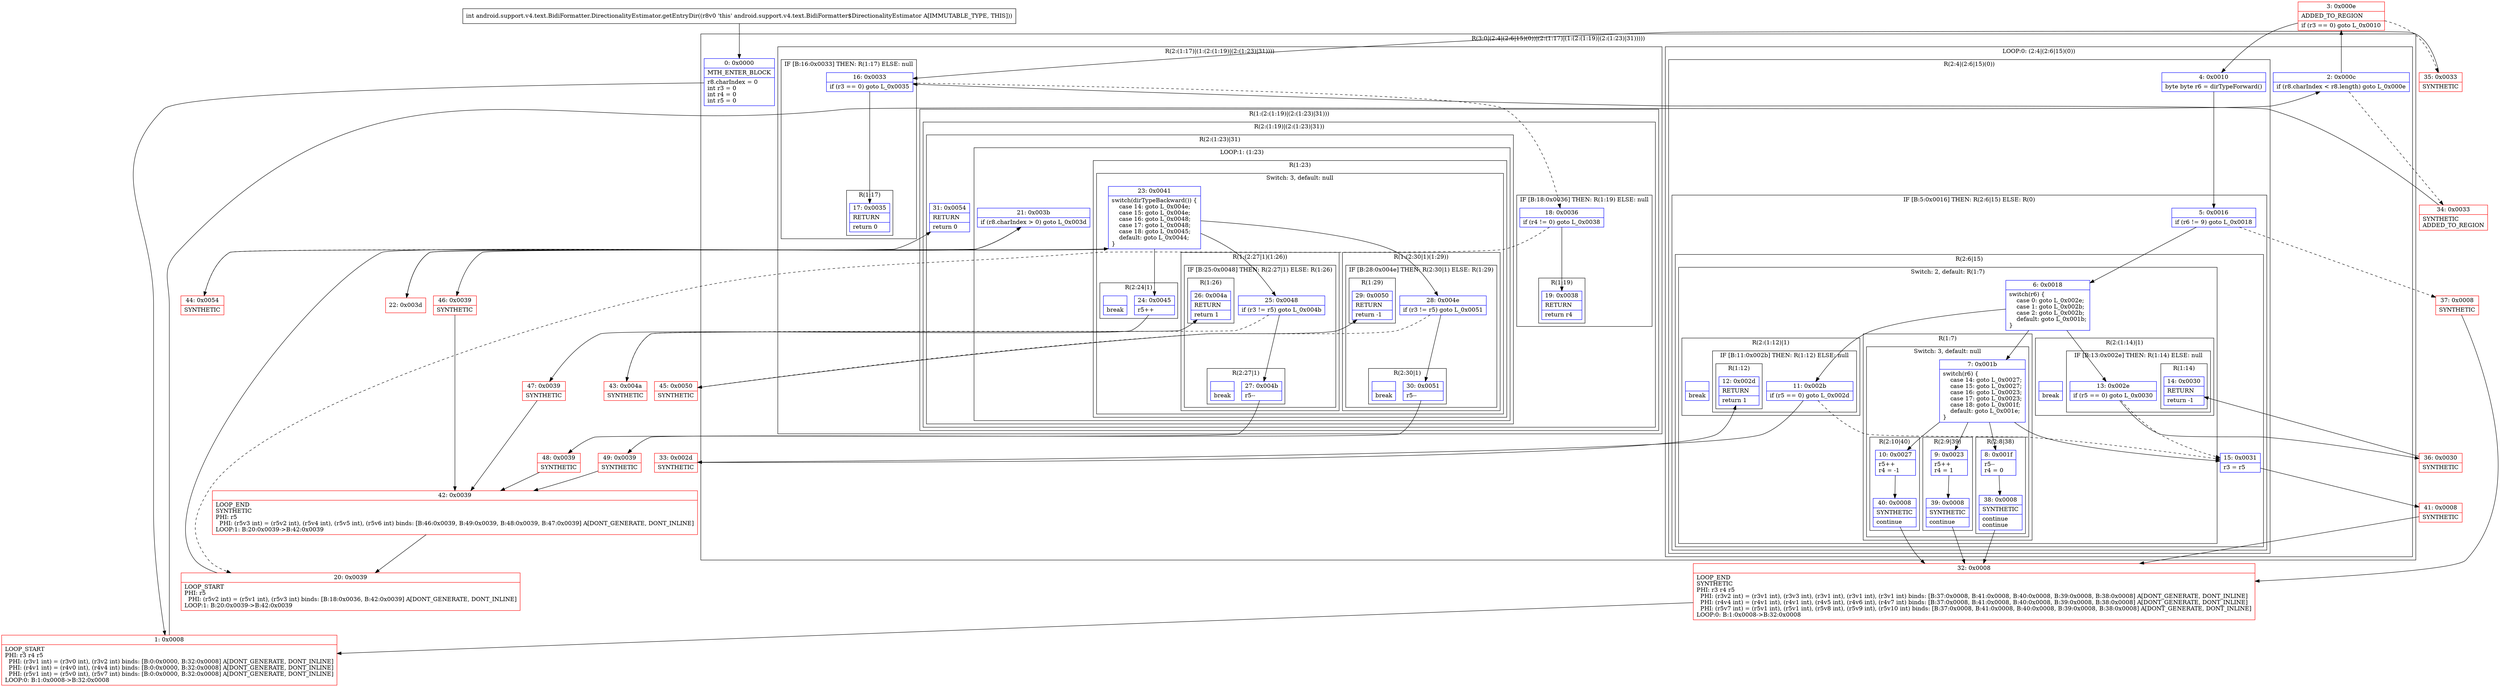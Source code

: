 digraph "CFG forandroid.support.v4.text.BidiFormatter.DirectionalityEstimator.getEntryDir()I" {
subgraph cluster_Region_907698710 {
label = "R(3:0|(2:4|(2:6|15)(0))|(2:(1:17)|(1:(2:(1:19)|(2:(1:23)|31)))))";
node [shape=record,color=blue];
Node_0 [shape=record,label="{0\:\ 0x0000|MTH_ENTER_BLOCK\l|r8.charIndex = 0\lint r3 = 0\lint r4 = 0\lint r5 = 0\l}"];
subgraph cluster_LoopRegion_605834283 {
label = "LOOP:0: (2:4|(2:6|15)(0))";
node [shape=record,color=blue];
Node_2 [shape=record,label="{2\:\ 0x000c|if (r8.charIndex \< r8.length) goto L_0x000e\l}"];
subgraph cluster_Region_1328644959 {
label = "R(2:4|(2:6|15)(0))";
node [shape=record,color=blue];
Node_4 [shape=record,label="{4\:\ 0x0010|byte byte r6 = dirTypeForward()\l}"];
subgraph cluster_IfRegion_974289859 {
label = "IF [B:5:0x0016] THEN: R(2:6|15) ELSE: R(0)";
node [shape=record,color=blue];
Node_5 [shape=record,label="{5\:\ 0x0016|if (r6 != 9) goto L_0x0018\l}"];
subgraph cluster_Region_1910213418 {
label = "R(2:6|15)";
node [shape=record,color=blue];
subgraph cluster_SwitchRegion_735092704 {
label = "Switch: 2, default: R(1:7)";
node [shape=record,color=blue];
Node_6 [shape=record,label="{6\:\ 0x0018|switch(r6) \{\l    case 0: goto L_0x002e;\l    case 1: goto L_0x002b;\l    case 2: goto L_0x002b;\l    default: goto L_0x001b;\l\}\l}"];
subgraph cluster_Region_1625749987 {
label = "R(2:(1:14)|1)";
node [shape=record,color=blue];
subgraph cluster_IfRegion_412166209 {
label = "IF [B:13:0x002e] THEN: R(1:14) ELSE: null";
node [shape=record,color=blue];
Node_13 [shape=record,label="{13\:\ 0x002e|if (r5 == 0) goto L_0x0030\l}"];
subgraph cluster_Region_1683624433 {
label = "R(1:14)";
node [shape=record,color=blue];
Node_14 [shape=record,label="{14\:\ 0x0030|RETURN\l|return \-1\l}"];
}
}
Node_InsnContainer_136832115 [shape=record,label="{|break\l}"];
}
subgraph cluster_Region_1318886472 {
label = "R(2:(1:12)|1)";
node [shape=record,color=blue];
subgraph cluster_IfRegion_1057198363 {
label = "IF [B:11:0x002b] THEN: R(1:12) ELSE: null";
node [shape=record,color=blue];
Node_11 [shape=record,label="{11\:\ 0x002b|if (r5 == 0) goto L_0x002d\l}"];
subgraph cluster_Region_434265497 {
label = "R(1:12)";
node [shape=record,color=blue];
Node_12 [shape=record,label="{12\:\ 0x002d|RETURN\l|return 1\l}"];
}
}
Node_InsnContainer_755176141 [shape=record,label="{|break\l}"];
}
subgraph cluster_Region_447770466 {
label = "R(1:7)";
node [shape=record,color=blue];
subgraph cluster_SwitchRegion_150489288 {
label = "Switch: 3, default: null";
node [shape=record,color=blue];
Node_7 [shape=record,label="{7\:\ 0x001b|switch(r6) \{\l    case 14: goto L_0x0027;\l    case 15: goto L_0x0027;\l    case 16: goto L_0x0023;\l    case 17: goto L_0x0023;\l    case 18: goto L_0x001f;\l    default: goto L_0x001e;\l\}\l}"];
subgraph cluster_Region_1833204984 {
label = "R(2:10|40)";
node [shape=record,color=blue];
Node_10 [shape=record,label="{10\:\ 0x0027|r5++\lr4 = \-1\l}"];
Node_40 [shape=record,label="{40\:\ 0x0008|SYNTHETIC\l|continue\l}"];
}
subgraph cluster_Region_38924063 {
label = "R(2:9|39)";
node [shape=record,color=blue];
Node_9 [shape=record,label="{9\:\ 0x0023|r5++\lr4 = 1\l}"];
Node_39 [shape=record,label="{39\:\ 0x0008|SYNTHETIC\l|continue\l}"];
}
subgraph cluster_Region_14451140 {
label = "R(2:8|38)";
node [shape=record,color=blue];
Node_8 [shape=record,label="{8\:\ 0x001f|r5\-\-\lr4 = 0\l}"];
Node_38 [shape=record,label="{38\:\ 0x0008|SYNTHETIC\l|continue\lcontinue\l}"];
}
}
}
}
Node_15 [shape=record,label="{15\:\ 0x0031|r3 = r5\l}"];
}
subgraph cluster_Region_811916960 {
label = "R(0)";
node [shape=record,color=blue];
}
}
}
}
subgraph cluster_Region_996230048 {
label = "R(2:(1:17)|(1:(2:(1:19)|(2:(1:23)|31))))";
node [shape=record,color=blue];
subgraph cluster_IfRegion_371141819 {
label = "IF [B:16:0x0033] THEN: R(1:17) ELSE: null";
node [shape=record,color=blue];
Node_16 [shape=record,label="{16\:\ 0x0033|if (r3 == 0) goto L_0x0035\l}"];
subgraph cluster_Region_247573371 {
label = "R(1:17)";
node [shape=record,color=blue];
Node_17 [shape=record,label="{17\:\ 0x0035|RETURN\l|return 0\l}"];
}
}
subgraph cluster_Region_387129022 {
label = "R(1:(2:(1:19)|(2:(1:23)|31)))";
node [shape=record,color=blue];
subgraph cluster_Region_26497826 {
label = "R(2:(1:19)|(2:(1:23)|31))";
node [shape=record,color=blue];
subgraph cluster_IfRegion_432447446 {
label = "IF [B:18:0x0036] THEN: R(1:19) ELSE: null";
node [shape=record,color=blue];
Node_18 [shape=record,label="{18\:\ 0x0036|if (r4 != 0) goto L_0x0038\l}"];
subgraph cluster_Region_1470862250 {
label = "R(1:19)";
node [shape=record,color=blue];
Node_19 [shape=record,label="{19\:\ 0x0038|RETURN\l|return r4\l}"];
}
}
subgraph cluster_Region_819555571 {
label = "R(2:(1:23)|31)";
node [shape=record,color=blue];
subgraph cluster_LoopRegion_859866080 {
label = "LOOP:1: (1:23)";
node [shape=record,color=blue];
Node_21 [shape=record,label="{21\:\ 0x003b|if (r8.charIndex \> 0) goto L_0x003d\l}"];
subgraph cluster_Region_1009356248 {
label = "R(1:23)";
node [shape=record,color=blue];
subgraph cluster_SwitchRegion_528995388 {
label = "Switch: 3, default: null";
node [shape=record,color=blue];
Node_23 [shape=record,label="{23\:\ 0x0041|switch(dirTypeBackward()) \{\l    case 14: goto L_0x004e;\l    case 15: goto L_0x004e;\l    case 16: goto L_0x0048;\l    case 17: goto L_0x0048;\l    case 18: goto L_0x0045;\l    default: goto L_0x0044;\l\}\l}"];
subgraph cluster_Region_1690475979 {
label = "R(1:(2:30|1)(1:29))";
node [shape=record,color=blue];
subgraph cluster_IfRegion_621080928 {
label = "IF [B:28:0x004e] THEN: R(2:30|1) ELSE: R(1:29)";
node [shape=record,color=blue];
Node_28 [shape=record,label="{28\:\ 0x004e|if (r3 != r5) goto L_0x0051\l}"];
subgraph cluster_Region_1519363927 {
label = "R(2:30|1)";
node [shape=record,color=blue];
Node_30 [shape=record,label="{30\:\ 0x0051|r5\-\-\l}"];
Node_InsnContainer_1403673904 [shape=record,label="{|break\l}"];
}
subgraph cluster_Region_589123024 {
label = "R(1:29)";
node [shape=record,color=blue];
Node_29 [shape=record,label="{29\:\ 0x0050|RETURN\l|return \-1\l}"];
}
}
}
subgraph cluster_Region_35281851 {
label = "R(1:(2:27|1)(1:26))";
node [shape=record,color=blue];
subgraph cluster_IfRegion_1080765700 {
label = "IF [B:25:0x0048] THEN: R(2:27|1) ELSE: R(1:26)";
node [shape=record,color=blue];
Node_25 [shape=record,label="{25\:\ 0x0048|if (r3 != r5) goto L_0x004b\l}"];
subgraph cluster_Region_1043980131 {
label = "R(2:27|1)";
node [shape=record,color=blue];
Node_27 [shape=record,label="{27\:\ 0x004b|r5\-\-\l}"];
Node_InsnContainer_1925624566 [shape=record,label="{|break\l}"];
}
subgraph cluster_Region_1929654851 {
label = "R(1:26)";
node [shape=record,color=blue];
Node_26 [shape=record,label="{26\:\ 0x004a|RETURN\l|return 1\l}"];
}
}
}
subgraph cluster_Region_330092381 {
label = "R(2:24|1)";
node [shape=record,color=blue];
Node_24 [shape=record,label="{24\:\ 0x0045|r5++\l}"];
Node_InsnContainer_985563710 [shape=record,label="{|break\l}"];
}
}
}
}
Node_31 [shape=record,label="{31\:\ 0x0054|RETURN\l|return 0\l}"];
}
}
}
}
}
Node_1 [shape=record,color=red,label="{1\:\ 0x0008|LOOP_START\lPHI: r3 r4 r5 \l  PHI: (r3v1 int) = (r3v0 int), (r3v2 int) binds: [B:0:0x0000, B:32:0x0008] A[DONT_GENERATE, DONT_INLINE]\l  PHI: (r4v1 int) = (r4v0 int), (r4v4 int) binds: [B:0:0x0000, B:32:0x0008] A[DONT_GENERATE, DONT_INLINE]\l  PHI: (r5v1 int) = (r5v0 int), (r5v7 int) binds: [B:0:0x0000, B:32:0x0008] A[DONT_GENERATE, DONT_INLINE]\lLOOP:0: B:1:0x0008\-\>B:32:0x0008\l}"];
Node_3 [shape=record,color=red,label="{3\:\ 0x000e|ADDED_TO_REGION\l|if (r3 == 0) goto L_0x0010\l}"];
Node_20 [shape=record,color=red,label="{20\:\ 0x0039|LOOP_START\lPHI: r5 \l  PHI: (r5v2 int) = (r5v1 int), (r5v3 int) binds: [B:18:0x0036, B:42:0x0039] A[DONT_GENERATE, DONT_INLINE]\lLOOP:1: B:20:0x0039\-\>B:42:0x0039\l}"];
Node_22 [shape=record,color=red,label="{22\:\ 0x003d}"];
Node_32 [shape=record,color=red,label="{32\:\ 0x0008|LOOP_END\lSYNTHETIC\lPHI: r3 r4 r5 \l  PHI: (r3v2 int) = (r3v1 int), (r3v3 int), (r3v1 int), (r3v1 int), (r3v1 int) binds: [B:37:0x0008, B:41:0x0008, B:40:0x0008, B:39:0x0008, B:38:0x0008] A[DONT_GENERATE, DONT_INLINE]\l  PHI: (r4v4 int) = (r4v1 int), (r4v1 int), (r4v5 int), (r4v6 int), (r4v7 int) binds: [B:37:0x0008, B:41:0x0008, B:40:0x0008, B:39:0x0008, B:38:0x0008] A[DONT_GENERATE, DONT_INLINE]\l  PHI: (r5v7 int) = (r5v1 int), (r5v1 int), (r5v8 int), (r5v9 int), (r5v10 int) binds: [B:37:0x0008, B:41:0x0008, B:40:0x0008, B:39:0x0008, B:38:0x0008] A[DONT_GENERATE, DONT_INLINE]\lLOOP:0: B:1:0x0008\-\>B:32:0x0008\l}"];
Node_33 [shape=record,color=red,label="{33\:\ 0x002d|SYNTHETIC\l}"];
Node_34 [shape=record,color=red,label="{34\:\ 0x0033|SYNTHETIC\lADDED_TO_REGION\l}"];
Node_35 [shape=record,color=red,label="{35\:\ 0x0033|SYNTHETIC\l}"];
Node_36 [shape=record,color=red,label="{36\:\ 0x0030|SYNTHETIC\l}"];
Node_37 [shape=record,color=red,label="{37\:\ 0x0008|SYNTHETIC\l}"];
Node_41 [shape=record,color=red,label="{41\:\ 0x0008|SYNTHETIC\l}"];
Node_42 [shape=record,color=red,label="{42\:\ 0x0039|LOOP_END\lSYNTHETIC\lPHI: r5 \l  PHI: (r5v3 int) = (r5v2 int), (r5v4 int), (r5v5 int), (r5v6 int) binds: [B:46:0x0039, B:49:0x0039, B:48:0x0039, B:47:0x0039] A[DONT_GENERATE, DONT_INLINE]\lLOOP:1: B:20:0x0039\-\>B:42:0x0039\l}"];
Node_43 [shape=record,color=red,label="{43\:\ 0x004a|SYNTHETIC\l}"];
Node_44 [shape=record,color=red,label="{44\:\ 0x0054|SYNTHETIC\l}"];
Node_45 [shape=record,color=red,label="{45\:\ 0x0050|SYNTHETIC\l}"];
Node_46 [shape=record,color=red,label="{46\:\ 0x0039|SYNTHETIC\l}"];
Node_47 [shape=record,color=red,label="{47\:\ 0x0039|SYNTHETIC\l}"];
Node_48 [shape=record,color=red,label="{48\:\ 0x0039|SYNTHETIC\l}"];
Node_49 [shape=record,color=red,label="{49\:\ 0x0039|SYNTHETIC\l}"];
MethodNode[shape=record,label="{int android.support.v4.text.BidiFormatter.DirectionalityEstimator.getEntryDir((r8v0 'this' android.support.v4.text.BidiFormatter$DirectionalityEstimator A[IMMUTABLE_TYPE, THIS])) }"];
MethodNode -> Node_0;
Node_0 -> Node_1;
Node_2 -> Node_3;
Node_2 -> Node_34[style=dashed];
Node_4 -> Node_5;
Node_5 -> Node_6;
Node_5 -> Node_37[style=dashed];
Node_6 -> Node_7;
Node_6 -> Node_11;
Node_6 -> Node_13;
Node_13 -> Node_15[style=dashed];
Node_13 -> Node_36;
Node_11 -> Node_15[style=dashed];
Node_11 -> Node_33;
Node_7 -> Node_8;
Node_7 -> Node_9;
Node_7 -> Node_10;
Node_7 -> Node_15;
Node_10 -> Node_40;
Node_40 -> Node_32;
Node_9 -> Node_39;
Node_39 -> Node_32;
Node_8 -> Node_38;
Node_38 -> Node_32;
Node_15 -> Node_41;
Node_16 -> Node_17;
Node_16 -> Node_18[style=dashed];
Node_18 -> Node_19;
Node_18 -> Node_20[style=dashed];
Node_21 -> Node_22;
Node_21 -> Node_44[style=dashed];
Node_23 -> Node_24;
Node_23 -> Node_25;
Node_23 -> Node_28;
Node_23 -> Node_46;
Node_28 -> Node_30;
Node_28 -> Node_45[style=dashed];
Node_30 -> Node_49;
Node_25 -> Node_27;
Node_25 -> Node_43[style=dashed];
Node_27 -> Node_48;
Node_24 -> Node_47;
Node_1 -> Node_2;
Node_3 -> Node_4;
Node_3 -> Node_35[style=dashed];
Node_20 -> Node_21;
Node_22 -> Node_23;
Node_32 -> Node_1;
Node_33 -> Node_12;
Node_34 -> Node_16;
Node_35 -> Node_16;
Node_36 -> Node_14;
Node_37 -> Node_32;
Node_41 -> Node_32;
Node_42 -> Node_20;
Node_43 -> Node_26;
Node_44 -> Node_31;
Node_45 -> Node_29;
Node_46 -> Node_42;
Node_47 -> Node_42;
Node_48 -> Node_42;
Node_49 -> Node_42;
}

